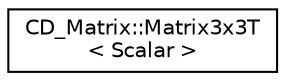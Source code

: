digraph "Graphical Class Hierarchy"
{
  edge [fontname="Helvetica",fontsize="10",labelfontname="Helvetica",labelfontsize="10"];
  node [fontname="Helvetica",fontsize="10",shape=record];
  rankdir="LR";
  Node0 [label="CD_Matrix::Matrix3x3T\l\< Scalar \>",height=0.2,width=0.4,color="black", fillcolor="white", style="filled",URL="$structCD__Matrix_1_1Matrix3x3T.html"];
}
